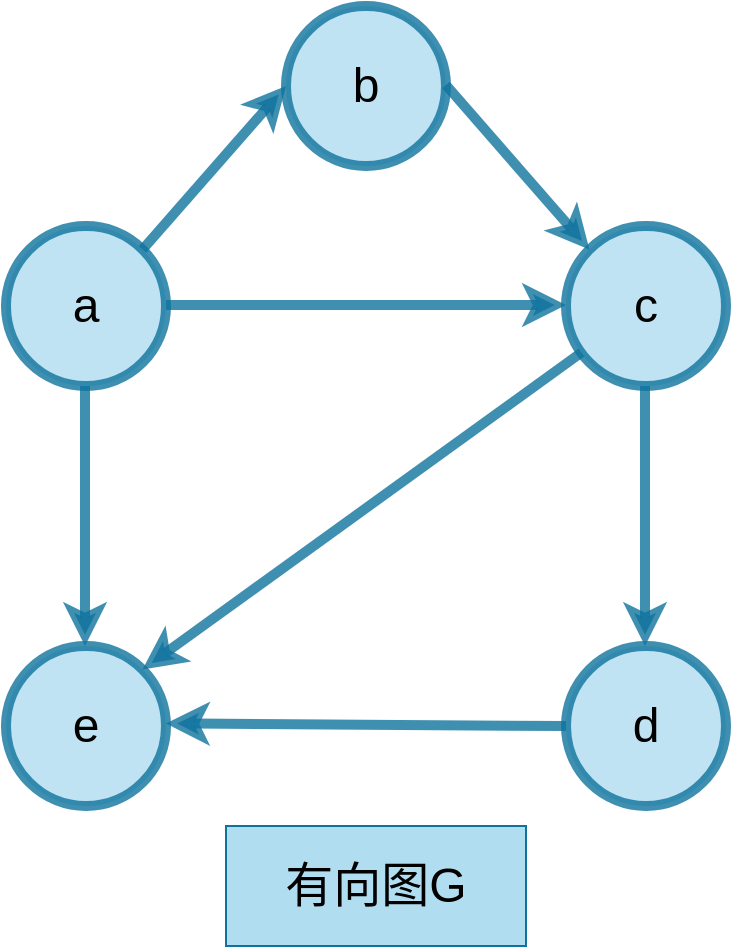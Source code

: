 <mxfile version="21.3.2" type="github">
  <diagram name="第 1 页" id="0RWUCb3NDBiG32bfnFAY">
    <mxGraphModel dx="1379" dy="796" grid="1" gridSize="10" guides="1" tooltips="1" connect="1" arrows="1" fold="1" page="1" pageScale="1" pageWidth="827" pageHeight="1169" math="0" shadow="0">
      <root>
        <mxCell id="0" />
        <mxCell id="1" parent="0" />
        <mxCell id="xRnoi6SaJb90MK3y-hoX-1" value="&lt;font style=&quot;font-size: 24px;&quot;&gt;a&lt;/font&gt;" style="ellipse;whiteSpace=wrap;html=1;aspect=fixed;strokeWidth=5;strokeColor=#10739e;shadow=0;opacity=80;snapToPoint=1;fixDash=0;metaEdit=0;backgroundOutline=0;fillColor=#b1ddf0;" vertex="1" parent="1">
          <mxGeometry x="210" y="180" width="80" height="80" as="geometry" />
        </mxCell>
        <mxCell id="xRnoi6SaJb90MK3y-hoX-2" value="&lt;font style=&quot;font-size: 24px;&quot;&gt;d&lt;/font&gt;" style="ellipse;whiteSpace=wrap;html=1;aspect=fixed;strokeWidth=5;strokeColor=#10739e;shadow=0;opacity=80;snapToPoint=1;fixDash=0;metaEdit=0;backgroundOutline=0;fillColor=#b1ddf0;" vertex="1" parent="1">
          <mxGeometry x="490" y="390" width="80" height="80" as="geometry" />
        </mxCell>
        <mxCell id="xRnoi6SaJb90MK3y-hoX-3" value="&lt;font style=&quot;font-size: 24px;&quot;&gt;e&lt;/font&gt;" style="ellipse;whiteSpace=wrap;html=1;aspect=fixed;strokeWidth=5;strokeColor=#10739e;shadow=0;opacity=80;snapToPoint=1;fixDash=0;metaEdit=0;backgroundOutline=0;fillColor=#b1ddf0;" vertex="1" parent="1">
          <mxGeometry x="210" y="390" width="80" height="80" as="geometry" />
        </mxCell>
        <mxCell id="xRnoi6SaJb90MK3y-hoX-4" value="&lt;font style=&quot;font-size: 24px;&quot;&gt;c&lt;/font&gt;" style="ellipse;whiteSpace=wrap;html=1;aspect=fixed;strokeWidth=5;strokeColor=#10739e;shadow=0;opacity=80;snapToPoint=1;fixDash=0;metaEdit=0;backgroundOutline=0;fillColor=#b1ddf0;" vertex="1" parent="1">
          <mxGeometry x="490" y="180" width="80" height="80" as="geometry" />
        </mxCell>
        <mxCell id="xRnoi6SaJb90MK3y-hoX-5" value="" style="endArrow=classic;html=1;rounded=0;exitX=1;exitY=0.5;exitDx=0;exitDy=0;entryX=0;entryY=0.5;entryDx=0;entryDy=0;strokeWidth=5;strokeColor=#10739e;shadow=0;opacity=80;snapToPoint=1;fixDash=0;metaEdit=0;backgroundOutline=0;endFill=1;startArrow=none;startFill=0;fillColor=#b1ddf0;" edge="1" parent="1">
          <mxGeometry width="50" height="50" relative="1" as="geometry">
            <mxPoint x="290" y="219.5" as="sourcePoint" />
            <mxPoint x="490.0" y="219.5" as="targetPoint" />
            <Array as="points">
              <mxPoint x="350" y="219.5" />
            </Array>
          </mxGeometry>
        </mxCell>
        <mxCell id="xRnoi6SaJb90MK3y-hoX-6" value="" style="endArrow=none;html=1;rounded=0;entryX=0;entryY=1;entryDx=0;entryDy=0;strokeWidth=5;strokeColor=#10739e;shadow=0;opacity=80;snapToPoint=1;fixDash=0;metaEdit=0;backgroundOutline=0;endFill=0;fillColor=#b1ddf0;startArrow=classic;startFill=1;exitX=1;exitY=0;exitDx=0;exitDy=0;" edge="1" parent="1" source="xRnoi6SaJb90MK3y-hoX-3">
          <mxGeometry width="50" height="50" relative="1" as="geometry">
            <mxPoint x="274.5" y="397" as="sourcePoint" />
            <mxPoint x="497.716" y="243.284" as="targetPoint" />
          </mxGeometry>
        </mxCell>
        <mxCell id="xRnoi6SaJb90MK3y-hoX-7" value="" style="endArrow=classic;html=1;rounded=0;exitX=1;exitY=0;exitDx=0;exitDy=0;strokeWidth=5;strokeColor=#10739e;shadow=0;opacity=80;snapToPoint=1;fixDash=0;metaEdit=0;backgroundOutline=0;endFill=1;fillColor=#b1ddf0;startArrow=none;startFill=0;" edge="1" parent="1" source="xRnoi6SaJb90MK3y-hoX-1">
          <mxGeometry width="50" height="50" relative="1" as="geometry">
            <mxPoint x="280.004" y="250.004" as="sourcePoint" />
            <mxPoint x="350" y="110" as="targetPoint" />
          </mxGeometry>
        </mxCell>
        <mxCell id="xRnoi6SaJb90MK3y-hoX-8" value="" style="endArrow=classic;html=1;rounded=0;exitX=0.5;exitY=1;exitDx=0;exitDy=0;entryX=0.5;entryY=0;entryDx=0;entryDy=0;strokeWidth=5;strokeColor=#10739e;shadow=0;opacity=80;snapToPoint=1;fixDash=0;metaEdit=0;backgroundOutline=0;endFill=1;startArrow=none;startFill=0;fillColor=#b1ddf0;" edge="1" parent="1">
          <mxGeometry width="50" height="50" relative="1" as="geometry">
            <mxPoint x="249.5" y="260" as="sourcePoint" />
            <mxPoint x="249.5" y="390" as="targetPoint" />
          </mxGeometry>
        </mxCell>
        <mxCell id="xRnoi6SaJb90MK3y-hoX-9" value="" style="endArrow=classic;html=1;rounded=0;exitX=0.5;exitY=1;exitDx=0;exitDy=0;strokeWidth=5;strokeColor=#10739e;shadow=0;opacity=80;snapToPoint=1;fixDash=0;metaEdit=0;backgroundOutline=0;endFill=1;startArrow=none;startFill=0;fillColor=#b1ddf0;" edge="1" parent="1">
          <mxGeometry width="50" height="50" relative="1" as="geometry">
            <mxPoint x="529.5" y="260" as="sourcePoint" />
            <mxPoint x="529.5" y="390" as="targetPoint" />
          </mxGeometry>
        </mxCell>
        <mxCell id="xRnoi6SaJb90MK3y-hoX-10" value="&lt;font style=&quot;font-size: 24px;&quot;&gt;有向图G&lt;/font&gt;" style="rounded=0;whiteSpace=wrap;html=1;fillColor=#b1ddf0;strokeColor=#10739e;" vertex="1" parent="1">
          <mxGeometry x="320" y="480" width="150" height="60" as="geometry" />
        </mxCell>
        <mxCell id="xRnoi6SaJb90MK3y-hoX-11" value="&lt;font style=&quot;font-size: 24px;&quot;&gt;b&lt;/font&gt;" style="ellipse;whiteSpace=wrap;html=1;aspect=fixed;strokeWidth=5;strokeColor=#10739e;shadow=0;opacity=80;snapToPoint=1;fixDash=0;metaEdit=0;backgroundOutline=0;fillColor=#b1ddf0;" vertex="1" parent="1">
          <mxGeometry x="350" y="70" width="80" height="80" as="geometry" />
        </mxCell>
        <mxCell id="xRnoi6SaJb90MK3y-hoX-12" value="" style="endArrow=classic;html=1;rounded=0;exitX=1;exitY=0.5;exitDx=0;exitDy=0;strokeWidth=5;strokeColor=#10739e;shadow=0;opacity=80;snapToPoint=1;fixDash=0;metaEdit=0;backgroundOutline=0;endFill=1;startArrow=none;startFill=0;fillColor=#b1ddf0;entryX=0;entryY=0;entryDx=0;entryDy=0;" edge="1" parent="1" target="xRnoi6SaJb90MK3y-hoX-4">
          <mxGeometry width="50" height="50" relative="1" as="geometry">
            <mxPoint x="430" y="109.5" as="sourcePoint" />
            <mxPoint x="630" y="110" as="targetPoint" />
            <Array as="points" />
          </mxGeometry>
        </mxCell>
        <mxCell id="xRnoi6SaJb90MK3y-hoX-13" value="" style="endArrow=none;html=1;rounded=0;entryX=0;entryY=0.5;entryDx=0;entryDy=0;strokeWidth=5;strokeColor=#10739e;shadow=0;opacity=80;snapToPoint=1;fixDash=0;metaEdit=0;backgroundOutline=0;endFill=0;fillColor=#b1ddf0;startArrow=classic;startFill=1;exitX=1;exitY=0;exitDx=0;exitDy=0;" edge="1" parent="1" target="xRnoi6SaJb90MK3y-hoX-2">
          <mxGeometry width="50" height="50" relative="1" as="geometry">
            <mxPoint x="290" y="428.72" as="sourcePoint" />
            <mxPoint x="509.716" y="270.004" as="targetPoint" />
          </mxGeometry>
        </mxCell>
      </root>
    </mxGraphModel>
  </diagram>
</mxfile>
